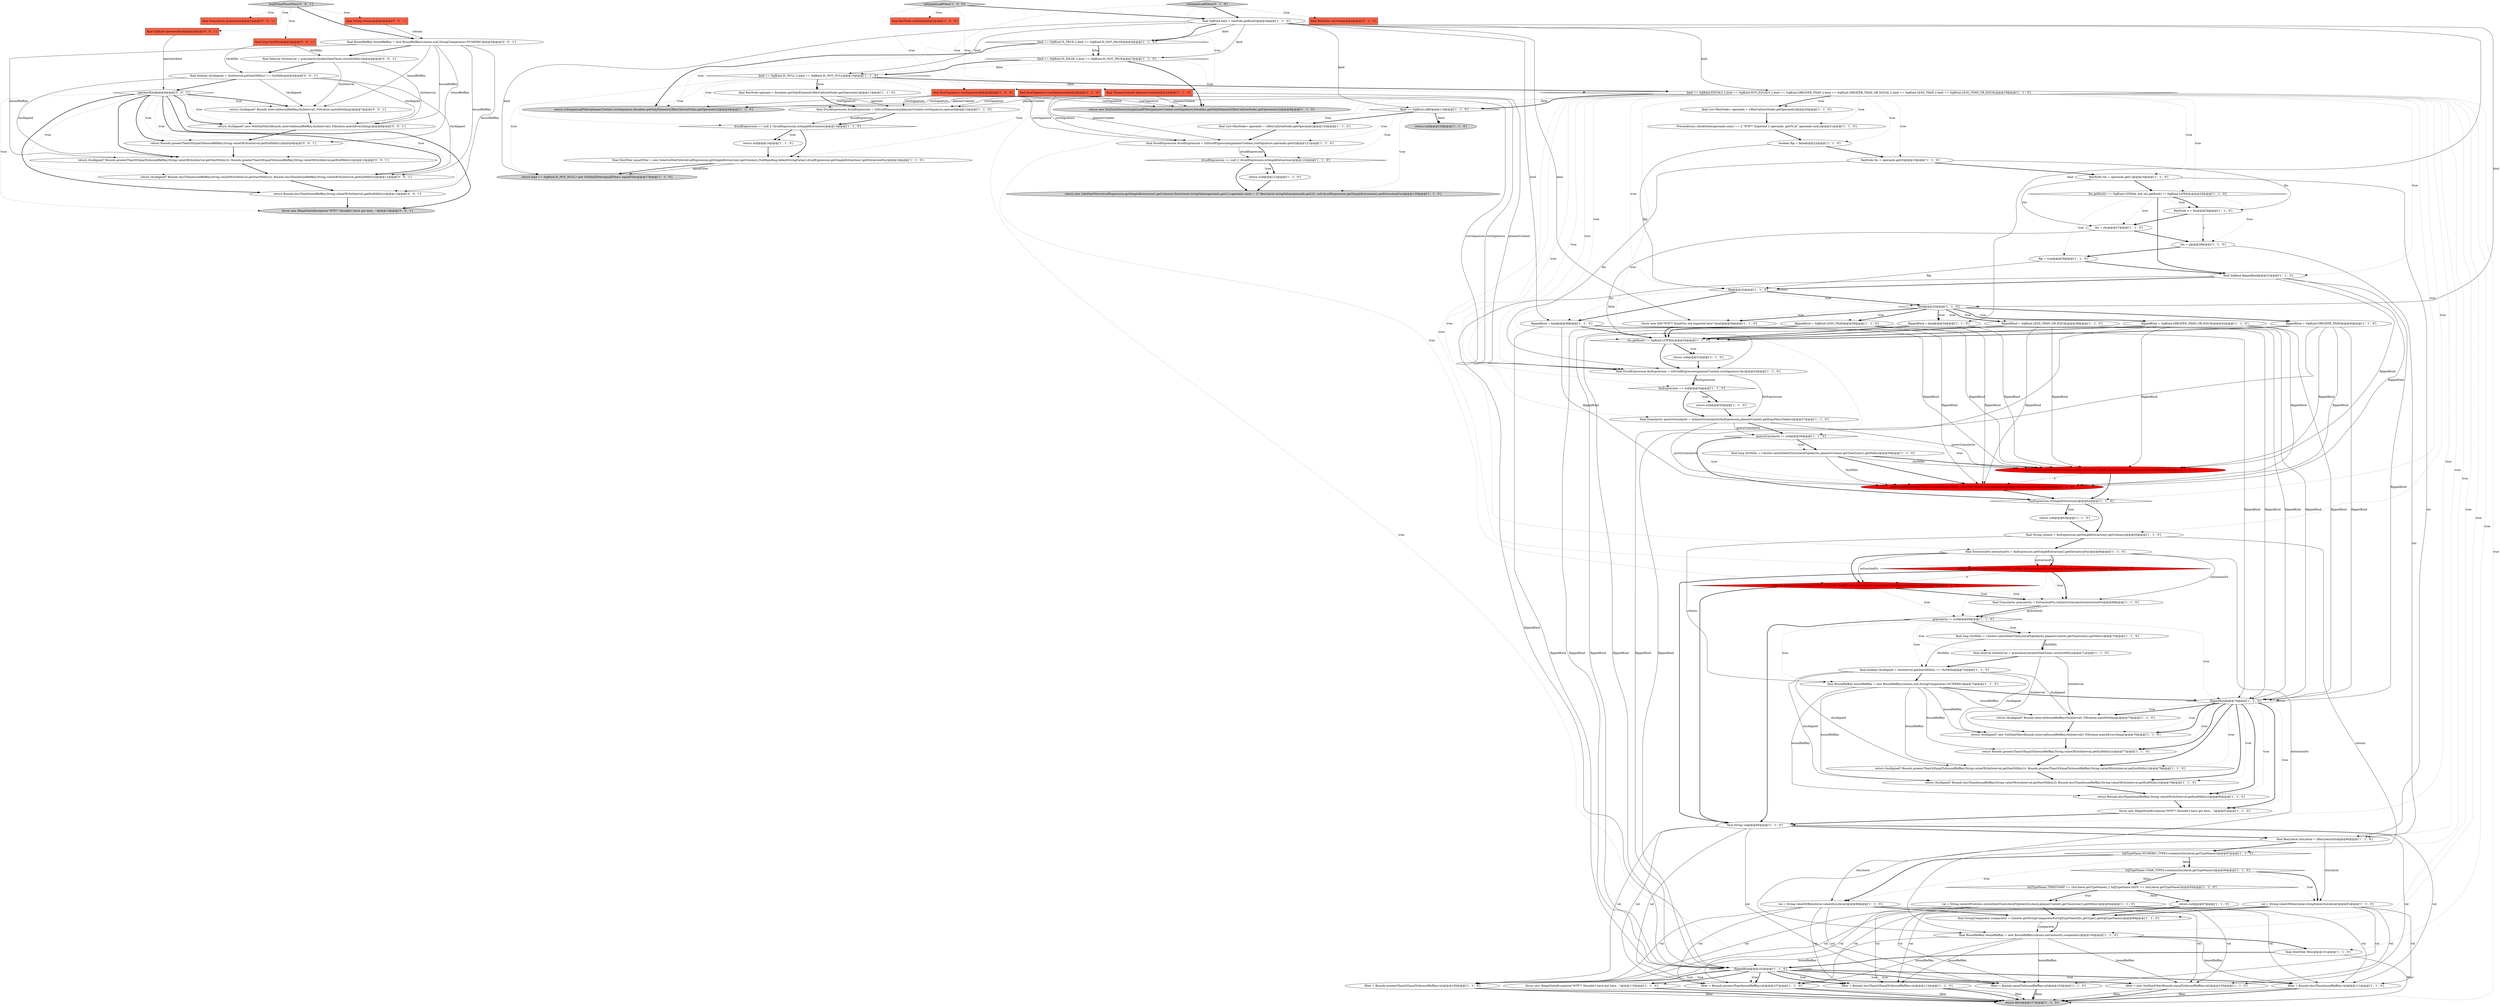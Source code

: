 digraph {
105 [style = filled, label = "final Granularity granularity@@@2@@@['0', '0', '1']", fillcolor = tomato, shape = box image = "AAA0AAABBB3BBB"];
31 [style = filled, label = "lhs = rhs@@@27@@@['1', '1', '0']", fillcolor = white, shape = ellipse image = "AAA0AAABBB1BBB"];
24 [style = filled, label = "return rhsAligned? Bounds.interval(boundRefKey,rhsInterval): Filtration.matchNothing()@@@75@@@['1', '1', '0']", fillcolor = white, shape = ellipse image = "AAA0AAABBB1BBB"];
107 [style = filled, label = "final Interval rhsInterval = granularity.bucket(DateTimes.utc(rhsMillis))@@@4@@@['0', '0', '1']", fillcolor = white, shape = ellipse image = "AAA0AAABBB3BBB"];
72 [style = filled, label = "filter = Bounds.lessThanOrEqualTo(boundRefKey,val)@@@113@@@['1', '1', '0']", fillcolor = white, shape = ellipse image = "AAA0AAABBB1BBB"];
73 [style = filled, label = "return filter@@@117@@@['1', '1', '0']", fillcolor = lightgray, shape = ellipse image = "AAA0AAABBB1BBB"];
52 [style = filled, label = "return null@@@63@@@['1', '1', '0']", fillcolor = white, shape = ellipse image = "AAA0AAABBB1BBB"];
54 [style = filled, label = "return null@@@55@@@['1', '1', '0']", fillcolor = white, shape = ellipse image = "AAA0AAABBB1BBB"];
81 [style = filled, label = "final StringComparator comparator = Calcites.getStringComparatorForSqlTypeName(lhs.getType().getSqlTypeName())@@@99@@@['1', '1', '0']", fillcolor = white, shape = ellipse image = "AAA0AAABBB1BBB"];
99 [style = filled, label = "operatorKind@@@6@@@['0', '0', '1']", fillcolor = white, shape = diamond image = "AAA0AAABBB3BBB"];
22 [style = filled, label = "granularity != null@@@69@@@['1', '1', '0']", fillcolor = white, shape = diamond image = "AAA0AAABBB1BBB"];
71 [style = filled, label = "return Bounds.greaterThanOrEqualTo(boundRefKey,String.valueOf(rhsInterval.getEndMillis()))@@@77@@@['1', '1', '0']", fillcolor = white, shape = ellipse image = "AAA0AAABBB1BBB"];
21 [style = filled, label = "return null@@@51@@@['1', '1', '0']", fillcolor = white, shape = ellipse image = "AAA0AAABBB1BBB"];
91 [style = filled, label = "throw new IllegalStateException(\"WTF?! Shouldn't have got here...\")@@@115@@@['1', '1', '0']", fillcolor = white, shape = ellipse image = "AAA0AAABBB1BBB"];
29 [style = filled, label = "toSimpleLeafFilter['1', '0', '0']", fillcolor = lightgray, shape = diamond image = "AAA0AAABBB1BBB"];
15 [style = filled, label = "final String column = lhsExpression.getSimpleExtraction().getColumn()@@@65@@@['1', '1', '0']", fillcolor = white, shape = ellipse image = "AAA0AAABBB1BBB"];
77 [style = filled, label = "flippedKind = SqlKind.LESS_THAN_OR_EQUAL@@@38@@@['1', '1', '0']", fillcolor = white, shape = ellipse image = "AAA0AAABBB1BBB"];
93 [style = filled, label = "column.equals(ColumnHolder.TIME_COLUMN_NAME) && extractionFn instanceof TimeFormatExtractionFn@@@67@@@['0', '1', '0']", fillcolor = red, shape = diamond image = "AAA1AAABBB2BBB"];
103 [style = filled, label = "buildTimeFloorFilter['0', '0', '1']", fillcolor = lightgray, shape = diamond image = "AAA0AAABBB3BBB"];
94 [style = filled, label = "final RexNode rexNode@@@2@@@['0', '1', '0']", fillcolor = tomato, shape = box image = "AAA0AAABBB2BBB"];
70 [style = filled, label = "Preconditions.checkState(operands.size() == 2,\"WTF?! Expected 2 operands, got(%,d(\",operands.size())@@@21@@@['1', '1', '0']", fillcolor = white, shape = ellipse image = "AAA0AAABBB1BBB"];
47 [style = filled, label = "column.equals(Column.TIME_COLUMN_NAME) && extractionFn instanceof TimeFormatExtractionFn@@@67@@@['1', '0', '0']", fillcolor = red, shape = diamond image = "AAA1AAABBB1BBB"];
42 [style = filled, label = "final DruidExpression lhsExpression = toDruidExpression(plannerContext,rowSignature,lhs)@@@53@@@['1', '1', '0']", fillcolor = white, shape = ellipse image = "AAA0AAABBB1BBB"];
83 [style = filled, label = "SqlTypeName.TIMESTAMP == rhsLiteral.getTypeName() || SqlTypeName.DATE == rhsLiteral.getTypeName()@@@93@@@['1', '1', '0']", fillcolor = white, shape = diamond image = "AAA0AAABBB1BBB"];
8 [style = filled, label = "val = String.valueOf(Calcites.calciteDateTimeLiteralToJoda(rhsLiteral,plannerContext.getTimeZone()).getMillis())@@@94@@@['1', '1', '0']", fillcolor = white, shape = ellipse image = "AAA0AAABBB1BBB"];
84 [style = filled, label = "return null@@@14@@@['1', '1', '0']", fillcolor = white, shape = ellipse image = "AAA0AAABBB1BBB"];
5 [style = filled, label = "flippedKind@@@74@@@['1', '1', '0']", fillcolor = white, shape = diamond image = "AAA0AAABBB1BBB"];
87 [style = filled, label = "final BoundRefKey boundRefKey = new BoundRefKey(column,extractionFn,comparator)@@@100@@@['1', '1', '0']", fillcolor = white, shape = ellipse image = "AAA0AAABBB1BBB"];
80 [style = filled, label = "kind == SqlKind.IS_TRUE || kind == SqlKind.IS_NOT_FALSE@@@4@@@['1', '1', '0']", fillcolor = white, shape = diamond image = "AAA0AAABBB1BBB"];
85 [style = filled, label = "filter = Bounds.greaterThanOrEqualTo(boundRefKey,val)@@@109@@@['1', '1', '0']", fillcolor = white, shape = ellipse image = "AAA0AAABBB1BBB"];
75 [style = filled, label = "lhs.getKind() == SqlKind.LITERAL && rhs.getKind() != SqlKind.LITERAL@@@25@@@['1', '1', '0']", fillcolor = white, shape = diamond image = "AAA0AAABBB1BBB"];
58 [style = filled, label = "kind@@@33@@@['1', '1', '0']", fillcolor = white, shape = diamond image = "AAA0AAABBB1BBB"];
4 [style = filled, label = "boolean flip = false@@@22@@@['1', '1', '0']", fillcolor = white, shape = ellipse image = "AAA0AAABBB1BBB"];
104 [style = filled, label = "final BoundRefKey boundRefKey = new BoundRefKey(column,null,StringComparators.NUMERIC)@@@3@@@['0', '0', '1']", fillcolor = white, shape = ellipse image = "AAA0AAABBB3BBB"];
41 [style = filled, label = "final SqlKind kind = rexNode.getKind()@@@3@@@['1', '1', '0']", fillcolor = white, shape = ellipse image = "AAA0AAABBB1BBB"];
101 [style = filled, label = "final boolean rhsAligned = rhsInterval.getStartMillis() == rhsMillis@@@5@@@['0', '0', '1']", fillcolor = white, shape = ellipse image = "AAA0AAABBB3BBB"];
59 [style = filled, label = "final String val@@@85@@@['1', '1', '0']", fillcolor = white, shape = ellipse image = "AAA0AAABBB1BBB"];
112 [style = filled, label = "final SqlKind operatorKind@@@2@@@['0', '0', '1']", fillcolor = tomato, shape = box image = "AAA0AAABBB3BBB"];
65 [style = filled, label = "final Interval rhsInterval = granularity.bucket(DateTimes.utc(rhsMillis))@@@71@@@['1', '1', '0']", fillcolor = white, shape = ellipse image = "AAA0AAABBB1BBB"];
76 [style = filled, label = "filter = Bounds.equalTo(boundRefKey,val)@@@103@@@['1', '1', '0']", fillcolor = white, shape = ellipse image = "AAA0AAABBB1BBB"];
97 [style = filled, label = "toSimpleLeafFilter['0', '1', '0']", fillcolor = lightgray, shape = diamond image = "AAA0AAABBB2BBB"];
89 [style = filled, label = "queryGranularity != null@@@58@@@['1', '1', '0']", fillcolor = white, shape = diamond image = "AAA0AAABBB1BBB"];
28 [style = filled, label = "kind == SqlKind.IS_FALSE || kind == SqlKind.IS_NOT_TRUE@@@7@@@['1', '1', '0']", fillcolor = white, shape = diamond image = "AAA0AAABBB1BBB"];
40 [style = filled, label = "final List<RexNode> operands = ((RexCall)rexNode).getOperands()@@@20@@@['1', '1', '0']", fillcolor = white, shape = ellipse image = "AAA0AAABBB1BBB"];
49 [style = filled, label = "filter = Bounds.greaterThan(boundRefKey,val)@@@107@@@['1', '1', '0']", fillcolor = white, shape = ellipse image = "AAA0AAABBB1BBB"];
66 [style = filled, label = "lhsExpression == null@@@54@@@['1', '1', '0']", fillcolor = white, shape = diamond image = "AAA0AAABBB1BBB"];
67 [style = filled, label = "filter = Bounds.lessThan(boundRefKey,val)@@@111@@@['1', '1', '0']", fillcolor = white, shape = ellipse image = "AAA0AAABBB1BBB"];
68 [style = filled, label = "return null@@@97@@@['1', '1', '0']", fillcolor = white, shape = ellipse image = "AAA0AAABBB1BBB"];
69 [style = filled, label = "rhs = x@@@28@@@['1', '1', '0']", fillcolor = white, shape = ellipse image = "AAA0AAABBB1BBB"];
39 [style = filled, label = "return toSimpleLeafFilter(plannerContext,rowSignature,Iterables.getOnlyElement(((RexCall)rexNode).getOperands()))@@@5@@@['1', '1', '0']", fillcolor = lightgray, shape = ellipse image = "AAA0AAABBB1BBB"];
102 [style = filled, label = "final long rhsMillis@@@2@@@['0', '0', '1']", fillcolor = tomato, shape = box image = "AAA0AAABBB3BBB"];
2 [style = filled, label = "SqlTypeName.NUMERIC_TYPES.contains(rhsLiteral.getTypeName())@@@87@@@['1', '1', '0']", fillcolor = white, shape = diamond image = "AAA0AAABBB1BBB"];
18 [style = filled, label = "final List<RexNode> operands = ((RexCall)rexNode).getOperands()@@@120@@@['1', '1', '0']", fillcolor = white, shape = ellipse image = "AAA0AAABBB1BBB"];
64 [style = filled, label = "return kind == SqlKind.IS_NOT_NULL? new NotDimFilter(equalFilter): equalFilter@@@17@@@['1', '1', '0']", fillcolor = lightgray, shape = ellipse image = "AAA0AAABBB1BBB"];
60 [style = filled, label = "final BoundRefKey boundRefKey = new BoundRefKey(column,null,StringComparators.NUMERIC)@@@73@@@['1', '1', '0']", fillcolor = white, shape = ellipse image = "AAA0AAABBB1BBB"];
43 [style = filled, label = "return rhsAligned? Bounds.greaterThanOrEqualTo(boundRefKey,String.valueOf(rhsInterval.getStartMillis())): Bounds.greaterThanOrEqualTo(boundRefKey,String.valueOf(rhsInterval.getEndMillis()))@@@78@@@['1', '1', '0']", fillcolor = white, shape = ellipse image = "AAA0AAABBB1BBB"];
1 [style = filled, label = "final long rhsMillis = Calcites.calciteDateTimeLiteralToJoda(rhs,plannerContext.getTimeZone()).getMillis()@@@70@@@['1', '1', '0']", fillcolor = white, shape = ellipse image = "AAA0AAABBB1BBB"];
78 [style = filled, label = "return buildTimeFloorFilter(Column.TIME_COLUMN_NAME,queryGranularity,flippedKind,rhsMillis)@@@60@@@['1', '0', '0']", fillcolor = red, shape = ellipse image = "AAA1AAABBB1BBB"];
90 [style = filled, label = "kind == SqlKind.EQUALS || kind == SqlKind.NOT_EQUALS || kind == SqlKind.GREATER_THAN || kind == SqlKind.GREATER_THAN_OR_EQUAL || kind == SqlKind.LESS_THAN || kind == SqlKind.LESS_THAN_OR_EQUAL@@@19@@@['1', '1', '0']", fillcolor = white, shape = diamond image = "AAA0AAABBB1BBB"];
111 [style = filled, label = "return rhsAligned? Bounds.interval(boundRefKey,rhsInterval): Filtration.matchNothing()@@@7@@@['0', '0', '1']", fillcolor = white, shape = ellipse image = "AAA0AAABBB3BBB"];
37 [style = filled, label = "throw new IllegalStateException(\"WTF?! Shouldn't have got here...\")@@@81@@@['1', '1', '0']", fillcolor = white, shape = ellipse image = "AAA0AAABBB1BBB"];
62 [style = filled, label = "final ExtractionFn extractionFn = lhsExpression.getSimpleExtraction().getExtractionFn()@@@66@@@['1', '1', '0']", fillcolor = white, shape = ellipse image = "AAA0AAABBB1BBB"];
36 [style = filled, label = "RexNode lhs = operands.get(0)@@@23@@@['1', '1', '0']", fillcolor = white, shape = ellipse image = "AAA0AAABBB1BBB"];
108 [style = filled, label = "return rhsAligned? new NotDimFilter(Bounds.interval(boundRefKey,rhsInterval)): Filtration.matchEverything()@@@8@@@['0', '0', '1']", fillcolor = white, shape = ellipse image = "AAA0AAABBB3BBB"];
11 [style = filled, label = "flippedKind = SqlKind.GREATER_THAN@@@40@@@['1', '1', '0']", fillcolor = white, shape = ellipse image = "AAA0AAABBB1BBB"];
57 [style = filled, label = "return new LikeDimFilter(druidExpression.getSimpleExtraction().getColumn(),RexLiteral.stringValue(operands.get(1)),operands.size() > 2? RexLiteral.stringValue(operands.get(2)): null,druidExpression.getSimpleExtraction().getExtractionFn())@@@125@@@['1', '1', '0']", fillcolor = lightgray, shape = ellipse image = "AAA0AAABBB1BBB"];
100 [style = filled, label = "return rhsAligned? Bounds.greaterThanOrEqualTo(boundRefKey,String.valueOf(rhsInterval.getStartMillis())): Bounds.greaterThanOrEqualTo(boundRefKey,String.valueOf(rhsInterval.getEndMillis()))@@@10@@@['0', '0', '1']", fillcolor = white, shape = ellipse image = "AAA0AAABBB3BBB"];
98 [style = filled, label = "throw new IllegalStateException(\"WTF?! Shouldn't have got here...\")@@@13@@@['0', '0', '1']", fillcolor = lightgray, shape = ellipse image = "AAA0AAABBB3BBB"];
92 [style = filled, label = "val = String.valueOf(RexLiteral.value(rhsLiteral))@@@88@@@['1', '1', '0']", fillcolor = white, shape = ellipse image = "AAA0AAABBB1BBB"];
32 [style = filled, label = "flippedKind = kind@@@34@@@['1', '1', '0']", fillcolor = white, shape = ellipse image = "AAA0AAABBB1BBB"];
33 [style = filled, label = "return null@@@128@@@['1', '1', '0']", fillcolor = lightgray, shape = ellipse image = "AAA0AAABBB1BBB"];
51 [style = filled, label = "final Granularity queryGranularity = toQueryGranularity(lhsExpression,plannerContext.getExprMacroTable())@@@57@@@['1', '1', '0']", fillcolor = white, shape = ellipse image = "AAA0AAABBB1BBB"];
82 [style = filled, label = "final DimFilter filter@@@101@@@['1', '1', '0']", fillcolor = white, shape = ellipse image = "AAA0AAABBB1BBB"];
113 [style = filled, label = "return Bounds.greaterThanOrEqualTo(boundRefKey,String.valueOf(rhsInterval.getEndMillis()))@@@9@@@['0', '0', '1']", fillcolor = white, shape = ellipse image = "AAA0AAABBB3BBB"];
25 [style = filled, label = "final DruidExpression druidExpression = toDruidExpression(plannerContext,rowSignature,operand)@@@12@@@['1', '1', '0']", fillcolor = white, shape = ellipse image = "AAA0AAABBB1BBB"];
0 [style = filled, label = "return rhsAligned? new NotDimFilter(Bounds.interval(boundRefKey,rhsInterval)): Filtration.matchEverything()@@@76@@@['1', '1', '0']", fillcolor = white, shape = ellipse image = "AAA0AAABBB1BBB"];
17 [style = filled, label = "final DruidExpression druidExpression = toDruidExpression(plannerContext,rowSignature,operands.get(0))@@@121@@@['1', '1', '0']", fillcolor = white, shape = ellipse image = "AAA0AAABBB1BBB"];
96 [style = filled, label = "return buildTimeFloorFilter(ColumnHolder.TIME_COLUMN_NAME,queryGranularity,flippedKind,rhsMillis)@@@60@@@['0', '1', '0']", fillcolor = red, shape = ellipse image = "AAA1AAABBB2BBB"];
61 [style = filled, label = "final PlannerContext plannerContext@@@2@@@['1', '1', '0']", fillcolor = tomato, shape = box image = "AAA0AAABBB1BBB"];
74 [style = filled, label = "throw new ISE(\"WTF?! Kind(%s( not expected here\",kind)@@@44@@@['1', '1', '0']", fillcolor = white, shape = ellipse image = "AAA0AAABBB1BBB"];
44 [style = filled, label = "final RexNode rexNode@@@2@@@['1', '0', '0']", fillcolor = tomato, shape = box image = "AAA0AAABBB1BBB"];
19 [style = filled, label = "RexNode x = lhs@@@26@@@['1', '1', '0']", fillcolor = white, shape = ellipse image = "AAA0AAABBB1BBB"];
46 [style = filled, label = "flippedKind = kind@@@48@@@['1', '1', '0']", fillcolor = white, shape = ellipse image = "AAA0AAABBB1BBB"];
45 [style = filled, label = "rhs.getKind() != SqlKind.LITERAL@@@50@@@['1', '1', '0']", fillcolor = white, shape = diamond image = "AAA0AAABBB1BBB"];
106 [style = filled, label = "return rhsAligned? Bounds.lessThan(boundRefKey,String.valueOf(rhsInterval.getStartMillis())): Bounds.lessThan(boundRefKey,String.valueOf(rhsInterval.getEndMillis()))@@@11@@@['0', '0', '1']", fillcolor = white, shape = ellipse image = "AAA0AAABBB3BBB"];
63 [style = filled, label = "druidExpression == null || !druidExpression.isSimpleExtraction()@@@122@@@['1', '1', '0']", fillcolor = white, shape = diamond image = "AAA0AAABBB1BBB"];
27 [style = filled, label = "return Bounds.lessThan(boundRefKey,String.valueOf(rhsInterval.getEndMillis()))@@@80@@@['1', '1', '0']", fillcolor = white, shape = ellipse image = "AAA0AAABBB1BBB"];
38 [style = filled, label = "kind == SqlKind.LIKE@@@119@@@['1', '1', '0']", fillcolor = white, shape = diamond image = "AAA0AAABBB1BBB"];
34 [style = filled, label = "flippedKind = SqlKind.GREATER_THAN_OR_EQUAL@@@42@@@['1', '1', '0']", fillcolor = white, shape = ellipse image = "AAA0AAABBB1BBB"];
48 [style = filled, label = "final boolean rhsAligned = rhsInterval.getStartMillis() == rhsMillis@@@72@@@['1', '1', '0']", fillcolor = white, shape = ellipse image = "AAA0AAABBB1BBB"];
109 [style = filled, label = "final String column@@@2@@@['0', '0', '1']", fillcolor = tomato, shape = box image = "AAA0AAABBB3BBB"];
30 [style = filled, label = "final RowSignature rowSignature@@@2@@@['1', '0', '0']", fillcolor = tomato, shape = box image = "AAA0AAABBB1BBB"];
10 [style = filled, label = "final long rhsMillis = Calcites.calciteDateTimeLiteralToJoda(rhs,plannerContext.getTimeZone()).getMillis()@@@59@@@['1', '1', '0']", fillcolor = white, shape = ellipse image = "AAA0AAABBB1BBB"];
95 [style = filled, label = "final RowSignature rowSignature@@@2@@@['0', '1', '0']", fillcolor = tomato, shape = box image = "AAA0AAABBB2BBB"];
53 [style = filled, label = "flippedKind = SqlKind.LESS_THAN@@@36@@@['1', '1', '0']", fillcolor = white, shape = ellipse image = "AAA0AAABBB1BBB"];
110 [style = filled, label = "return Bounds.lessThan(boundRefKey,String.valueOf(rhsInterval.getEndMillis()))@@@12@@@['0', '0', '1']", fillcolor = white, shape = ellipse image = "AAA0AAABBB3BBB"];
12 [style = filled, label = "!lhsExpression.isSimpleExtraction()@@@62@@@['1', '1', '0']", fillcolor = white, shape = diamond image = "AAA0AAABBB1BBB"];
26 [style = filled, label = "final SqlKind flippedKind@@@31@@@['1', '1', '0']", fillcolor = white, shape = ellipse image = "AAA0AAABBB1BBB"];
3 [style = filled, label = "flippedKind@@@102@@@['1', '1', '0']", fillcolor = white, shape = diamond image = "AAA0AAABBB1BBB"];
9 [style = filled, label = "final RexNode operand = Iterables.getOnlyElement(((RexCall)rexNode).getOperands())@@@11@@@['1', '1', '0']", fillcolor = white, shape = ellipse image = "AAA0AAABBB1BBB"];
20 [style = filled, label = "return new NotDimFilter(toSimpleLeafFilter(plannerContext,rowSignature,Iterables.getOnlyElement(((RexCall)rexNode).getOperands())))@@@8@@@['1', '1', '0']", fillcolor = lightgray, shape = ellipse image = "AAA0AAABBB1BBB"];
50 [style = filled, label = "flip@@@32@@@['1', '1', '0']", fillcolor = white, shape = diamond image = "AAA0AAABBB1BBB"];
86 [style = filled, label = "RexNode rhs = operands.get(1)@@@24@@@['1', '1', '0']", fillcolor = white, shape = ellipse image = "AAA0AAABBB1BBB"];
55 [style = filled, label = "val = String.valueOf(RexLiteral.stringValue(rhsLiteral))@@@91@@@['1', '1', '0']", fillcolor = white, shape = ellipse image = "AAA0AAABBB1BBB"];
6 [style = filled, label = "final DimFilter equalFilter = new SelectorDimFilter(druidExpression.getSimpleExtraction().getColumn(),NullHandling.defaultStringValue(),druidExpression.getSimpleExtraction().getExtractionFn())@@@16@@@['1', '1', '0']", fillcolor = white, shape = ellipse image = "AAA0AAABBB1BBB"];
88 [style = filled, label = "SqlTypeName.CHAR_TYPES.contains(rhsLiteral.getTypeName())@@@90@@@['1', '1', '0']", fillcolor = white, shape = diamond image = "AAA0AAABBB1BBB"];
79 [style = filled, label = "return rhsAligned? Bounds.lessThan(boundRefKey,String.valueOf(rhsInterval.getStartMillis())): Bounds.lessThan(boundRefKey,String.valueOf(rhsInterval.getEndMillis()))@@@79@@@['1', '1', '0']", fillcolor = white, shape = ellipse image = "AAA0AAABBB1BBB"];
7 [style = filled, label = "final RexLiteral rhsLiteral = (RexLiteral)rhs@@@86@@@['1', '1', '0']", fillcolor = white, shape = ellipse image = "AAA0AAABBB1BBB"];
56 [style = filled, label = "druidExpression == null || !druidExpression.isSimpleExtraction()@@@13@@@['1', '1', '0']", fillcolor = white, shape = diamond image = "AAA0AAABBB1BBB"];
23 [style = filled, label = "kind == SqlKind.IS_NULL || kind == SqlKind.IS_NOT_NULL@@@10@@@['1', '1', '0']", fillcolor = white, shape = diamond image = "AAA0AAABBB1BBB"];
16 [style = filled, label = "filter = new NotDimFilter(Bounds.equalTo(boundRefKey,val))@@@105@@@['1', '1', '0']", fillcolor = white, shape = ellipse image = "AAA0AAABBB1BBB"];
13 [style = filled, label = "final Granularity granularity = ExtractionFns.toQueryGranularity(extractionFn)@@@68@@@['1', '1', '0']", fillcolor = white, shape = ellipse image = "AAA0AAABBB1BBB"];
35 [style = filled, label = "flip = true@@@29@@@['1', '1', '0']", fillcolor = white, shape = ellipse image = "AAA0AAABBB1BBB"];
14 [style = filled, label = "return null@@@123@@@['1', '1', '0']", fillcolor = white, shape = ellipse image = "AAA0AAABBB1BBB"];
26->5 [style = solid, label="flippedKind"];
7->55 [style = solid, label="rhsLiteral"];
107->108 [style = solid, label="rhsInterval"];
22->60 [style = dotted, label="true"];
16->73 [style = solid, label="filter"];
1->65 [style = solid, label="rhsMillis"];
75->31 [style = dotted, label="true"];
79->27 [style = bold, label=""];
90->86 [style = dotted, label="true"];
48->79 [style = solid, label="rhsAligned"];
89->12 [style = bold, label=""];
59->85 [style = solid, label="val"];
89->10 [style = bold, label=""];
78->96 [style = dashed, label="0"];
34->5 [style = solid, label="flippedKind"];
99->110 [style = dotted, label="true"];
3->76 [style = bold, label=""];
90->26 [style = dotted, label="true"];
6->64 [style = solid, label="equalFilter"];
35->50 [style = solid, label="flip"];
51->96 [style = solid, label="queryGranularity"];
3->76 [style = dotted, label="true"];
101->106 [style = solid, label="rhsAligned"];
90->42 [style = dotted, label="true"];
89->78 [style = dotted, label="true"];
42->66 [style = solid, label="lhsExpression"];
108->113 [style = bold, label=""];
65->24 [style = solid, label="rhsInterval"];
34->78 [style = solid, label="flippedKind"];
101->100 [style = solid, label="rhsAligned"];
55->67 [style = solid, label="val"];
101->108 [style = solid, label="rhsAligned"];
66->54 [style = dotted, label="true"];
104->106 [style = solid, label="boundRefKey"];
85->73 [style = solid, label="filter"];
83->68 [style = bold, label=""];
5->71 [style = dotted, label="true"];
59->67 [style = solid, label="val"];
53->3 [style = solid, label="flippedKind"];
90->81 [style = dotted, label="true"];
26->78 [style = solid, label="flippedKind"];
50->46 [style = dotted, label="false"];
38->18 [style = dotted, label="true"];
77->5 [style = solid, label="flippedKind"];
38->18 [style = bold, label=""];
62->93 [style = bold, label=""];
7->2 [style = bold, label=""];
14->57 [style = bold, label=""];
47->93 [style = dashed, label="0"];
51->89 [style = bold, label=""];
48->0 [style = solid, label="rhsAligned"];
63->14 [style = bold, label=""];
55->85 [style = solid, label="val"];
28->20 [style = dotted, label="true"];
92->81 [style = bold, label=""];
90->89 [style = dotted, label="true"];
41->80 [style = solid, label="kind"];
2->92 [style = bold, label=""];
38->63 [style = dotted, label="true"];
3->49 [style = dotted, label="true"];
3->85 [style = bold, label=""];
72->73 [style = solid, label="filter"];
22->1 [style = dotted, label="true"];
90->93 [style = dotted, label="true"];
60->27 [style = solid, label="boundRefKey"];
107->111 [style = solid, label="rhsInterval"];
70->4 [style = bold, label=""];
97->61 [style = dotted, label="true"];
90->51 [style = dotted, label="true"];
23->25 [style = dotted, label="true"];
80->39 [style = dotted, label="true"];
88->55 [style = bold, label=""];
5->71 [style = bold, label=""];
32->45 [style = bold, label=""];
23->6 [style = dotted, label="true"];
34->45 [style = bold, label=""];
42->66 [style = bold, label=""];
3->85 [style = dotted, label="true"];
48->60 [style = bold, label=""];
69->35 [style = bold, label=""];
62->87 [style = solid, label="extractionFn"];
53->5 [style = solid, label="flippedKind"];
90->15 [style = dotted, label="true"];
104->108 [style = solid, label="boundRefKey"];
9->25 [style = bold, label=""];
59->76 [style = solid, label="val"];
90->50 [style = dotted, label="true"];
99->111 [style = dotted, label="true"];
90->38 [style = dotted, label="false"];
46->96 [style = solid, label="flippedKind"];
12->52 [style = bold, label=""];
109->104 [style = solid, label="column"];
111->108 [style = bold, label=""];
89->96 [style = dotted, label="true"];
10->96 [style = solid, label="rhsMillis"];
17->63 [style = solid, label="druidExpression"];
55->81 [style = bold, label=""];
65->48 [style = bold, label=""];
58->32 [style = dotted, label="true"];
69->7 [style = solid, label="rhs"];
41->38 [style = solid, label="kind"];
41->90 [style = solid, label="kind"];
107->101 [style = bold, label=""];
58->34 [style = dotted, label="true"];
90->70 [style = dotted, label="true"];
59->16 [style = solid, label="val"];
5->43 [style = dotted, label="true"];
99->108 [style = bold, label=""];
102->101 [style = solid, label="rhsMillis"];
8->81 [style = bold, label=""];
61->25 [style = solid, label="plannerContext"];
41->32 [style = solid, label="kind"];
38->33 [style = dotted, label="false"];
23->90 [style = bold, label=""];
62->47 [style = solid, label="extractionFn"];
13->22 [style = bold, label=""];
93->13 [style = dotted, label="true"];
28->23 [style = dotted, label="false"];
80->39 [style = bold, label=""];
95->42 [style = solid, label="rowSignature"];
48->24 [style = solid, label="rhsAligned"];
61->42 [style = solid, label="plannerContext"];
5->37 [style = bold, label=""];
58->77 [style = dotted, label="true"];
87->67 [style = solid, label="boundRefKey"];
3->72 [style = bold, label=""];
58->53 [style = dotted, label="true"];
36->42 [style = solid, label="lhs"];
30->20 [style = solid, label="rowSignature"];
95->17 [style = solid, label="rowSignature"];
51->89 [style = solid, label="queryGranularity"];
67->73 [style = bold, label=""];
23->9 [style = dotted, label="true"];
49->73 [style = bold, label=""];
9->25 [style = solid, label="operand"];
55->76 [style = solid, label="val"];
87->16 [style = solid, label="boundRefKey"];
75->69 [style = dotted, label="true"];
63->14 [style = dotted, label="true"];
45->21 [style = bold, label=""];
58->34 [style = bold, label=""];
26->96 [style = solid, label="flippedKind"];
93->13 [style = bold, label=""];
103->105 [style = dotted, label="true"];
87->76 [style = solid, label="boundRefKey"];
100->106 [style = bold, label=""];
30->39 [style = solid, label="rowSignature"];
103->112 [style = dotted, label="true"];
81->87 [style = bold, label=""];
60->24 [style = solid, label="boundRefKey"];
50->58 [style = bold, label=""];
32->78 [style = solid, label="flippedKind"];
59->72 [style = solid, label="val"];
63->57 [style = bold, label=""];
41->64 [style = solid, label="kind"];
59->49 [style = solid, label="val"];
77->96 [style = solid, label="flippedKind"];
58->53 [style = bold, label=""];
74->45 [style = bold, label=""];
80->28 [style = dotted, label="false"];
10->78 [style = bold, label=""];
90->2 [style = dotted, label="true"];
47->22 [style = dotted, label="true"];
55->16 [style = solid, label="val"];
61->17 [style = solid, label="plannerContext"];
93->22 [style = dotted, label="true"];
1->65 [style = bold, label=""];
4->50 [style = solid, label="flip"];
29->41 [style = bold, label=""];
12->15 [style = bold, label=""];
41->23 [style = solid, label="kind"];
86->31 [style = solid, label="rhs"];
46->78 [style = solid, label="flippedKind"];
90->45 [style = dotted, label="true"];
99->113 [style = bold, label=""];
10->96 [style = bold, label=""];
95->25 [style = solid, label="rowSignature"];
104->111 [style = solid, label="boundRefKey"];
38->17 [style = dotted, label="true"];
15->87 [style = solid, label="column"];
3->91 [style = bold, label=""];
32->96 [style = solid, label="flippedKind"];
46->45 [style = bold, label=""];
97->41 [style = bold, label=""];
45->21 [style = dotted, label="true"];
3->49 [style = bold, label=""];
25->56 [style = solid, label="druidExpression"];
5->27 [style = bold, label=""];
77->3 [style = solid, label="flippedKind"];
1->48 [style = solid, label="rhsMillis"];
23->9 [style = bold, label=""];
53->45 [style = bold, label=""];
5->37 [style = dotted, label="true"];
3->16 [style = dotted, label="true"];
58->11 [style = dotted, label="true"];
110->98 [style = bold, label=""];
2->88 [style = dotted, label="false"];
8->85 [style = solid, label="val"];
58->32 [style = bold, label=""];
41->58 [style = solid, label="kind"];
95->20 [style = solid, label="rowSignature"];
53->78 [style = solid, label="flippedKind"];
8->16 [style = solid, label="val"];
48->43 [style = solid, label="rhsAligned"];
36->86 [style = bold, label=""];
87->82 [style = bold, label=""];
13->22 [style = solid, label="granularity"];
30->25 [style = solid, label="rowSignature"];
5->24 [style = dotted, label="true"];
22->59 [style = bold, label=""];
90->82 [style = dotted, label="true"];
75->19 [style = bold, label=""];
99->106 [style = bold, label=""];
90->87 [style = dotted, label="true"];
61->39 [style = solid, label="plannerContext"];
11->96 [style = solid, label="flippedKind"];
46->3 [style = solid, label="flippedKind"];
11->5 [style = solid, label="flippedKind"];
97->95 [style = dotted, label="true"];
90->75 [style = dotted, label="true"];
99->98 [style = bold, label=""];
58->11 [style = bold, label=""];
88->83 [style = bold, label=""];
87->72 [style = solid, label="boundRefKey"];
60->0 [style = solid, label="boundRefKey"];
31->69 [style = bold, label=""];
65->0 [style = solid, label="rhsInterval"];
24->0 [style = bold, label=""];
77->45 [style = bold, label=""];
7->92 [style = solid, label="rhsLiteral"];
67->73 [style = solid, label="filter"];
8->72 [style = solid, label="val"];
41->46 [style = solid, label="kind"];
85->73 [style = bold, label=""];
66->54 [style = bold, label=""];
113->100 [style = bold, label=""];
3->67 [style = bold, label=""];
90->59 [style = dotted, label="true"];
80->28 [style = bold, label=""];
66->51 [style = bold, label=""];
92->16 [style = solid, label="val"];
3->67 [style = dotted, label="true"];
38->33 [style = bold, label=""];
46->5 [style = solid, label="flippedKind"];
99->98 [style = dotted, label="true"];
56->6 [style = bold, label=""];
10->78 [style = solid, label="rhsMillis"];
59->7 [style = bold, label=""];
51->78 [style = solid, label="queryGranularity"];
0->71 [style = bold, label=""];
75->26 [style = bold, label=""];
31->42 [style = solid, label="lhs"];
55->72 [style = solid, label="val"];
88->83 [style = dotted, label="false"];
47->59 [style = bold, label=""];
102->107 [style = solid, label="rhsMillis"];
60->5 [style = bold, label=""];
22->5 [style = dotted, label="true"];
99->100 [style = bold, label=""];
28->23 [style = bold, label=""];
58->74 [style = bold, label=""];
11->3 [style = solid, label="flippedKind"];
5->24 [style = bold, label=""];
5->27 [style = dotted, label="true"];
58->74 [style = dotted, label="true"];
90->38 [style = bold, label=""];
78->12 [style = bold, label=""];
15->60 [style = solid, label="column"];
35->26 [style = bold, label=""];
41->28 [style = solid, label="kind"];
54->51 [style = bold, label=""];
40->70 [style = bold, label=""];
87->49 [style = solid, label="boundRefKey"];
22->65 [style = dotted, label="true"];
19->31 [style = bold, label=""];
49->73 [style = solid, label="filter"];
25->56 [style = bold, label=""];
90->62 [style = dotted, label="true"];
11->45 [style = bold, label=""];
103->109 [style = dotted, label="true"];
29->44 [style = dotted, label="true"];
15->62 [style = bold, label=""];
32->3 [style = solid, label="flippedKind"];
101->99 [style = bold, label=""];
5->43 [style = bold, label=""];
56->84 [style = bold, label=""];
56->84 [style = dotted, label="true"];
43->79 [style = bold, label=""];
26->50 [style = bold, label=""];
68->81 [style = bold, label=""];
60->79 [style = solid, label="boundRefKey"];
50->58 [style = dotted, label="true"];
29->30 [style = dotted, label="true"];
42->51 [style = solid, label="lhsExpression"];
87->85 [style = solid, label="boundRefKey"];
47->13 [style = dotted, label="true"];
103->102 [style = dotted, label="true"];
90->66 [style = dotted, label="true"];
12->52 [style = dotted, label="true"];
36->19 [style = solid, label="lhs"];
23->64 [style = dotted, label="true"];
41->74 [style = solid, label="kind"];
21->42 [style = bold, label=""];
90->3 [style = dotted, label="true"];
28->20 [style = bold, label=""];
90->36 [style = dotted, label="true"];
86->75 [style = bold, label=""];
92->85 [style = solid, label="val"];
106->110 [style = bold, label=""];
55->49 [style = solid, label="val"];
88->55 [style = dotted, label="true"];
3->16 [style = bold, label=""];
5->79 [style = dotted, label="true"];
104->107 [style = bold, label=""];
99->100 [style = dotted, label="true"];
103->104 [style = bold, label=""];
76->73 [style = bold, label=""];
17->63 [style = bold, label=""];
99->110 [style = bold, label=""];
6->64 [style = bold, label=""];
41->80 [style = bold, label=""];
5->0 [style = bold, label=""];
90->73 [style = dotted, label="true"];
104->100 [style = solid, label="boundRefKey"];
112->99 [style = solid, label="operatorKind"];
29->61 [style = dotted, label="true"];
72->73 [style = bold, label=""];
45->42 [style = bold, label=""];
4->36 [style = bold, label=""];
60->71 [style = solid, label="boundRefKey"];
89->10 [style = dotted, label="true"];
32->5 [style = solid, label="flippedKind"];
90->4 [style = dotted, label="true"];
26->3 [style = solid, label="flippedKind"];
3->91 [style = dotted, label="true"];
53->96 [style = solid, label="flippedKind"];
62->13 [style = solid, label="extractionFn"];
19->69 [style = solid, label="x"];
34->96 [style = solid, label="flippedKind"];
104->113 [style = solid, label="boundRefKey"];
11->78 [style = solid, label="flippedKind"];
2->92 [style = dotted, label="true"];
16->73 [style = bold, label=""];
75->35 [style = dotted, label="true"];
90->12 [style = dotted, label="true"];
30->42 [style = solid, label="rowSignature"];
52->15 [style = bold, label=""];
30->17 [style = solid, label="rowSignature"];
38->57 [style = dotted, label="true"];
82->3 [style = bold, label=""];
82->73 [style = solid, label="filter"];
60->43 [style = solid, label="boundRefKey"];
83->68 [style = dotted, label="false"];
5->0 [style = dotted, label="true"];
99->108 [style = dotted, label="true"];
47->13 [style = bold, label=""];
92->67 [style = solid, label="val"];
5->79 [style = bold, label=""];
8->76 [style = solid, label="val"];
61->20 [style = solid, label="plannerContext"];
8->67 [style = solid, label="val"];
27->37 [style = bold, label=""];
76->73 [style = solid, label="filter"];
90->40 [style = dotted, label="true"];
81->87 [style = solid, label="comparator"];
97->94 [style = dotted, label="true"];
99->106 [style = dotted, label="true"];
2->88 [style = bold, label=""];
96->12 [style = bold, label=""];
34->3 [style = solid, label="flippedKind"];
22->48 [style = dotted, label="true"];
83->8 [style = dotted, label="true"];
3->72 [style = dotted, label="true"];
62->47 [style = bold, label=""];
22->1 [style = bold, label=""];
92->76 [style = solid, label="val"];
90->47 [style = dotted, label="true"];
92->72 [style = solid, label="val"];
86->7 [style = solid, label="rhs"];
23->90 [style = dotted, label="false"];
58->77 [style = bold, label=""];
75->19 [style = dotted, label="true"];
93->59 [style = bold, label=""];
50->46 [style = bold, label=""];
90->40 [style = bold, label=""];
62->93 [style = solid, label="extractionFn"];
92->49 [style = solid, label="val"];
18->17 [style = bold, label=""];
77->78 [style = solid, label="flippedKind"];
95->39 [style = solid, label="rowSignature"];
83->8 [style = bold, label=""];
71->43 [style = bold, label=""];
104->110 [style = solid, label="boundRefKey"];
90->7 [style = dotted, label="true"];
99->111 [style = bold, label=""];
37->59 [style = bold, label=""];
84->6 [style = bold, label=""];
101->111 [style = solid, label="rhsAligned"];
23->56 [style = dotted, label="true"];
8->49 [style = solid, label="val"];
91->73 [style = bold, label=""];
99->113 [style = dotted, label="true"];
}
